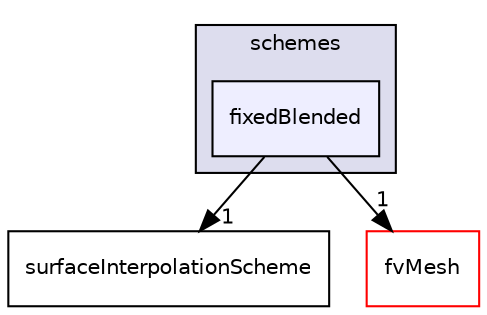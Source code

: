 digraph "src/finiteVolume/interpolation/surfaceInterpolation/schemes/fixedBlended" {
  bgcolor=transparent;
  compound=true
  node [ fontsize="10", fontname="Helvetica"];
  edge [ labelfontsize="10", labelfontname="Helvetica"];
  subgraph clusterdir_deb7d71175aa940c147966c547ebcb7e {
    graph [ bgcolor="#ddddee", pencolor="black", label="schemes" fontname="Helvetica", fontsize="10", URL="dir_deb7d71175aa940c147966c547ebcb7e.html"]
  dir_d893720f82490cc7d699800ba8b12c24 [shape=box, label="fixedBlended", style="filled", fillcolor="#eeeeff", pencolor="black", URL="dir_d893720f82490cc7d699800ba8b12c24.html"];
  }
  dir_19d3b1afd53ea5e65e1bc53b79dacb85 [shape=box label="surfaceInterpolationScheme" URL="dir_19d3b1afd53ea5e65e1bc53b79dacb85.html"];
  dir_c382fa095c9c33d8673c0dd60aaef275 [shape=box label="fvMesh" color="red" URL="dir_c382fa095c9c33d8673c0dd60aaef275.html"];
  dir_d893720f82490cc7d699800ba8b12c24->dir_19d3b1afd53ea5e65e1bc53b79dacb85 [headlabel="1", labeldistance=1.5 headhref="dir_001229_001263.html"];
  dir_d893720f82490cc7d699800ba8b12c24->dir_c382fa095c9c33d8673c0dd60aaef275 [headlabel="1", labeldistance=1.5 headhref="dir_001229_001119.html"];
}
